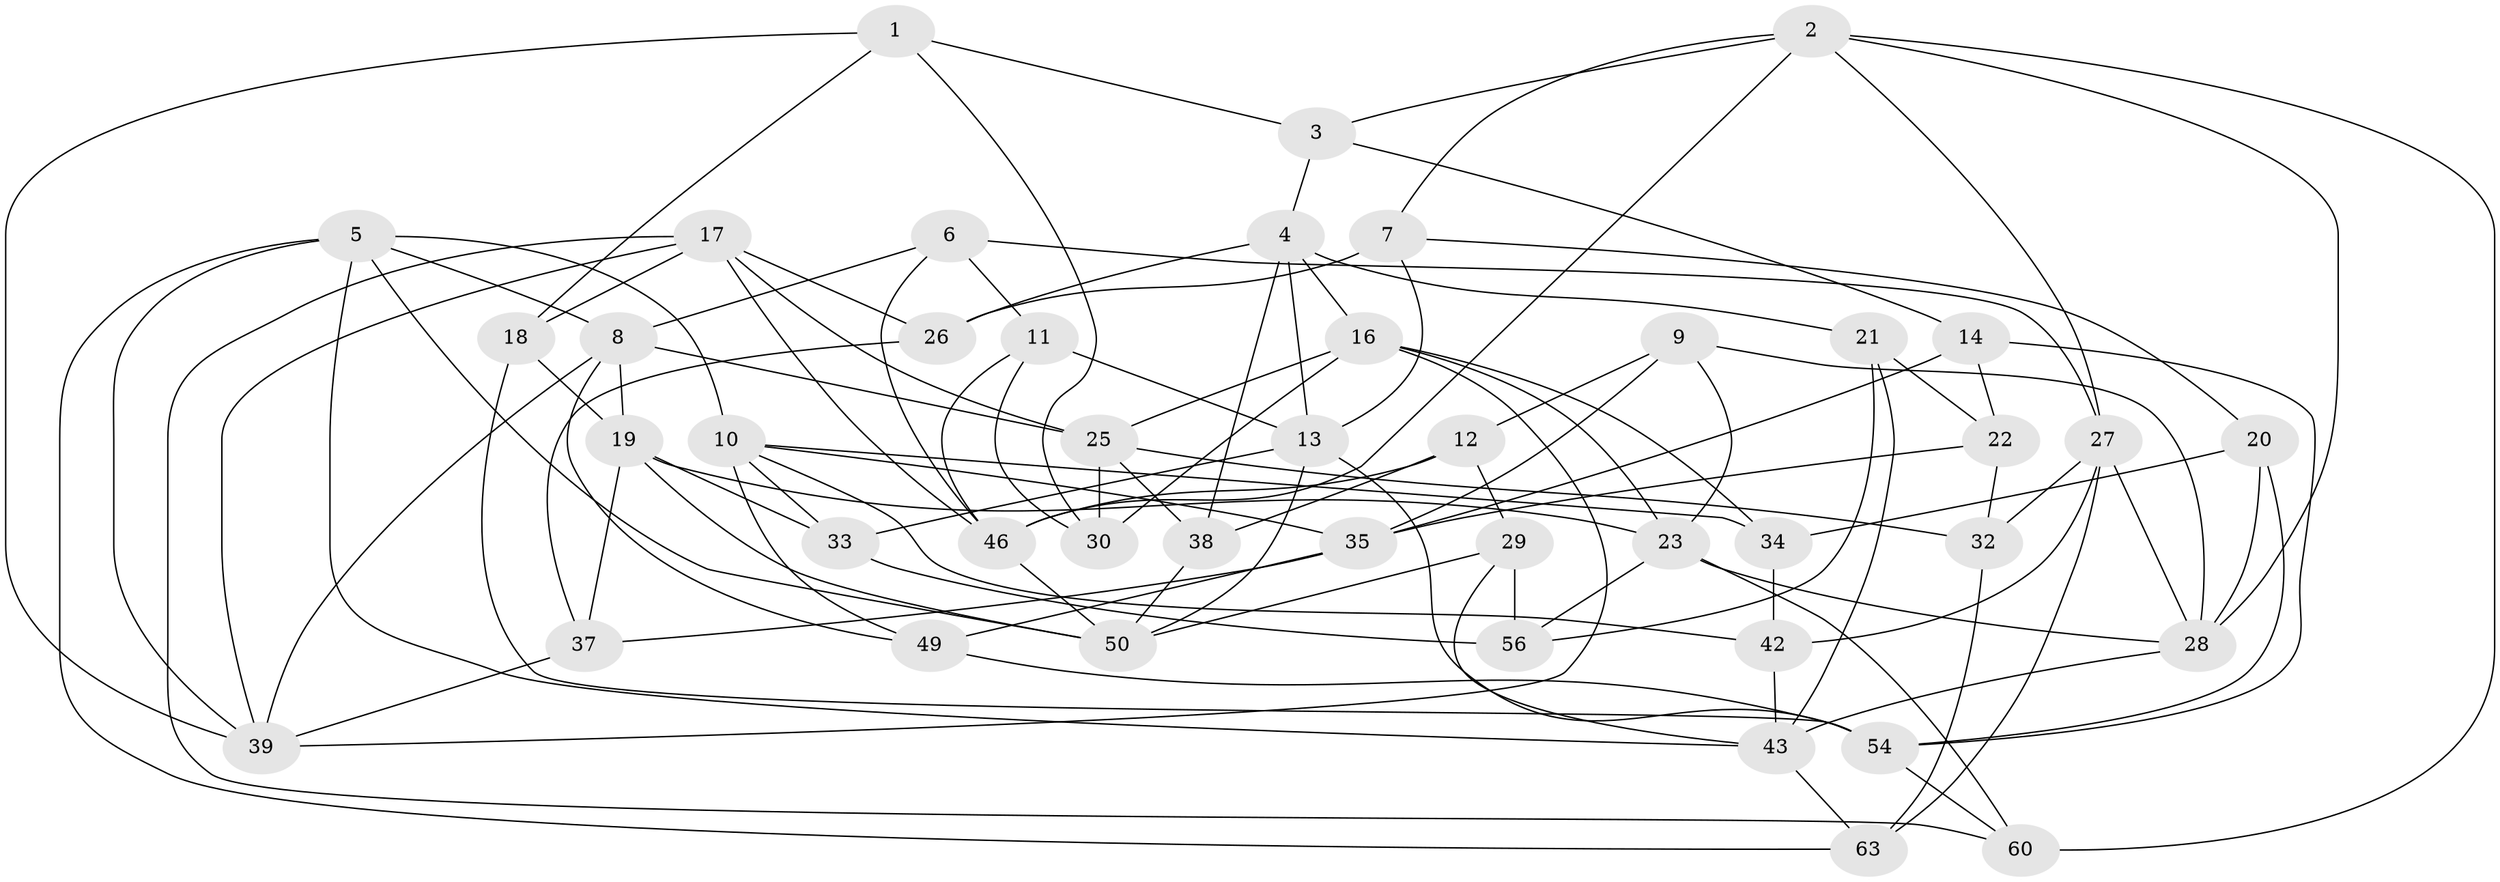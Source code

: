 // Generated by graph-tools (version 1.1) at 2025/52/02/27/25 19:52:29]
// undirected, 44 vertices, 107 edges
graph export_dot {
graph [start="1"]
  node [color=gray90,style=filled];
  1;
  2 [super="+57"];
  3;
  4 [super="+15"];
  5 [super="+45"];
  6;
  7;
  8 [super="+40"];
  9;
  10 [super="+59"];
  11;
  12;
  13 [super="+61"];
  14;
  16 [super="+53"];
  17 [super="+24"];
  18;
  19 [super="+31"];
  20;
  21;
  22;
  23 [super="+41"];
  25 [super="+44"];
  26;
  27 [super="+58"];
  28 [super="+36"];
  29;
  30;
  32;
  33;
  34;
  35 [super="+47"];
  37;
  38;
  39 [super="+51"];
  42;
  43 [super="+55"];
  46 [super="+48"];
  49;
  50 [super="+52"];
  54 [super="+62"];
  56;
  60;
  63;
  1 -- 39;
  1 -- 18;
  1 -- 30;
  1 -- 3;
  2 -- 27;
  2 -- 28;
  2 -- 7;
  2 -- 3;
  2 -- 60;
  2 -- 46;
  3 -- 14;
  3 -- 4;
  4 -- 21;
  4 -- 16;
  4 -- 26;
  4 -- 13;
  4 -- 38;
  5 -- 39;
  5 -- 10;
  5 -- 43;
  5 -- 63;
  5 -- 8;
  5 -- 50;
  6 -- 27;
  6 -- 11;
  6 -- 46;
  6 -- 8;
  7 -- 26;
  7 -- 20;
  7 -- 13;
  8 -- 49;
  8 -- 19;
  8 -- 39;
  8 -- 25;
  9 -- 28;
  9 -- 12;
  9 -- 23;
  9 -- 35;
  10 -- 33;
  10 -- 35;
  10 -- 49;
  10 -- 42;
  10 -- 34;
  11 -- 13;
  11 -- 30;
  11 -- 46;
  12 -- 29;
  12 -- 38;
  12 -- 46;
  13 -- 33;
  13 -- 50;
  13 -- 54;
  14 -- 22;
  14 -- 35;
  14 -- 54;
  16 -- 23;
  16 -- 34;
  16 -- 30;
  16 -- 39;
  16 -- 25;
  17 -- 39;
  17 -- 26;
  17 -- 46;
  17 -- 18;
  17 -- 60;
  17 -- 25;
  18 -- 19;
  18 -- 54;
  19 -- 37;
  19 -- 33;
  19 -- 50;
  19 -- 23;
  20 -- 34;
  20 -- 54;
  20 -- 28;
  21 -- 43;
  21 -- 22;
  21 -- 56;
  22 -- 32;
  22 -- 35;
  23 -- 60;
  23 -- 28;
  23 -- 56;
  25 -- 30;
  25 -- 32;
  25 -- 38;
  26 -- 37;
  27 -- 32;
  27 -- 42;
  27 -- 63;
  27 -- 28;
  28 -- 43;
  29 -- 56;
  29 -- 43;
  29 -- 50;
  32 -- 63;
  33 -- 56;
  34 -- 42;
  35 -- 49;
  35 -- 37;
  37 -- 39;
  38 -- 50;
  42 -- 43;
  43 -- 63;
  46 -- 50;
  49 -- 54;
  54 -- 60;
}
